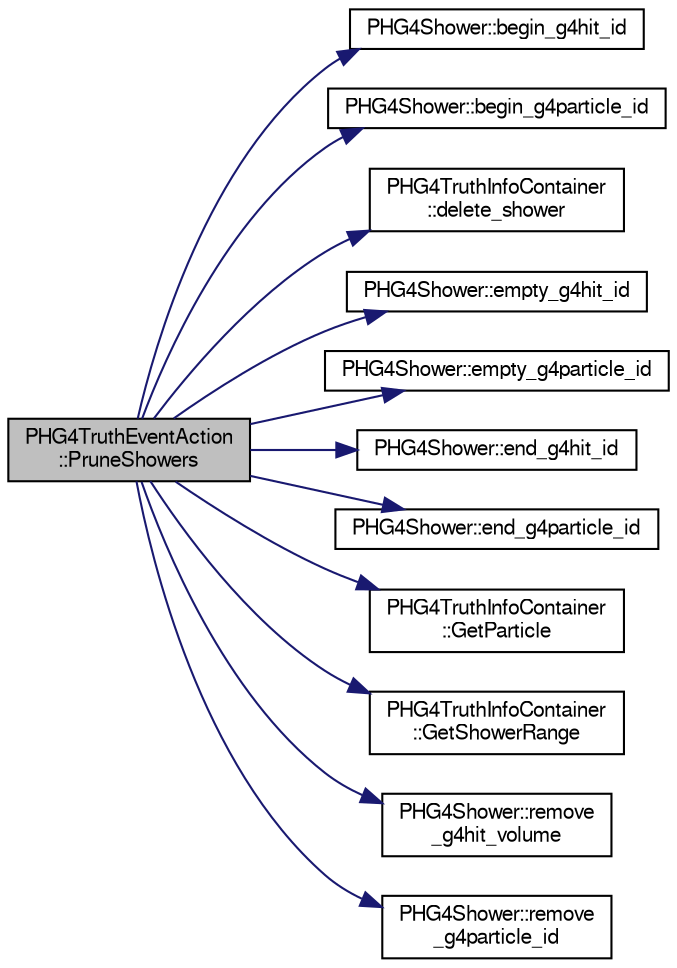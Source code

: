digraph "PHG4TruthEventAction::PruneShowers"
{
  bgcolor="transparent";
  edge [fontname="FreeSans",fontsize="10",labelfontname="FreeSans",labelfontsize="10"];
  node [fontname="FreeSans",fontsize="10",shape=record];
  rankdir="LR";
  Node1 [label="PHG4TruthEventAction\l::PruneShowers",height=0.2,width=0.4,color="black", fillcolor="grey75", style="filled" fontcolor="black"];
  Node1 -> Node2 [color="midnightblue",fontsize="10",style="solid",fontname="FreeSans"];
  Node2 [label="PHG4Shower::begin_g4hit_id",height=0.2,width=0.4,color="black",URL="$db/d88/classPHG4Shower.html#ac4c986b4fb0766e8de15fd22a0ddc231"];
  Node1 -> Node3 [color="midnightblue",fontsize="10",style="solid",fontname="FreeSans"];
  Node3 [label="PHG4Shower::begin_g4particle_id",height=0.2,width=0.4,color="black",URL="$db/d88/classPHG4Shower.html#a15c28f472c5bde05ba5ef2bd207614b0"];
  Node1 -> Node4 [color="midnightblue",fontsize="10",style="solid",fontname="FreeSans"];
  Node4 [label="PHG4TruthInfoContainer\l::delete_shower",height=0.2,width=0.4,color="black",URL="$da/d6c/classPHG4TruthInfoContainer.html#a1e640d02fdcd9a0e4c6babce6e9cc86c"];
  Node1 -> Node5 [color="midnightblue",fontsize="10",style="solid",fontname="FreeSans"];
  Node5 [label="PHG4Shower::empty_g4hit_id",height=0.2,width=0.4,color="black",URL="$db/d88/classPHG4Shower.html#ab20c7c2baefa4678bf23d07652dd8154"];
  Node1 -> Node6 [color="midnightblue",fontsize="10",style="solid",fontname="FreeSans"];
  Node6 [label="PHG4Shower::empty_g4particle_id",height=0.2,width=0.4,color="black",URL="$db/d88/classPHG4Shower.html#a62e16deba6413d3135f1b2f9c697e854"];
  Node1 -> Node7 [color="midnightblue",fontsize="10",style="solid",fontname="FreeSans"];
  Node7 [label="PHG4Shower::end_g4hit_id",height=0.2,width=0.4,color="black",URL="$db/d88/classPHG4Shower.html#af6a5f93e51b188b2c513899145a58c4a"];
  Node1 -> Node8 [color="midnightblue",fontsize="10",style="solid",fontname="FreeSans"];
  Node8 [label="PHG4Shower::end_g4particle_id",height=0.2,width=0.4,color="black",URL="$db/d88/classPHG4Shower.html#acd18daf1e30b5354c5a2fab0145bee92"];
  Node1 -> Node9 [color="midnightblue",fontsize="10",style="solid",fontname="FreeSans"];
  Node9 [label="PHG4TruthInfoContainer\l::GetParticle",height=0.2,width=0.4,color="black",URL="$da/d6c/classPHG4TruthInfoContainer.html#abd3b1934fe45fac4ef5ae7b33bdbe1da"];
  Node1 -> Node10 [color="midnightblue",fontsize="10",style="solid",fontname="FreeSans"];
  Node10 [label="PHG4TruthInfoContainer\l::GetShowerRange",height=0.2,width=0.4,color="black",URL="$da/d6c/classPHG4TruthInfoContainer.html#ac6b9ed0a4bd663427a44f8b0518db0c3",tooltip="Get a range of iterators covering the entire container. "];
  Node1 -> Node11 [color="midnightblue",fontsize="10",style="solid",fontname="FreeSans"];
  Node11 [label="PHG4Shower::remove\l_g4hit_volume",height=0.2,width=0.4,color="black",URL="$db/d88/classPHG4Shower.html#a8e22e84da2cf1a934888645734bd1135"];
  Node1 -> Node12 [color="midnightblue",fontsize="10",style="solid",fontname="FreeSans"];
  Node12 [label="PHG4Shower::remove\l_g4particle_id",height=0.2,width=0.4,color="black",URL="$db/d88/classPHG4Shower.html#a9e5e0357c9b9bf09b961d98d74780dfd"];
}
